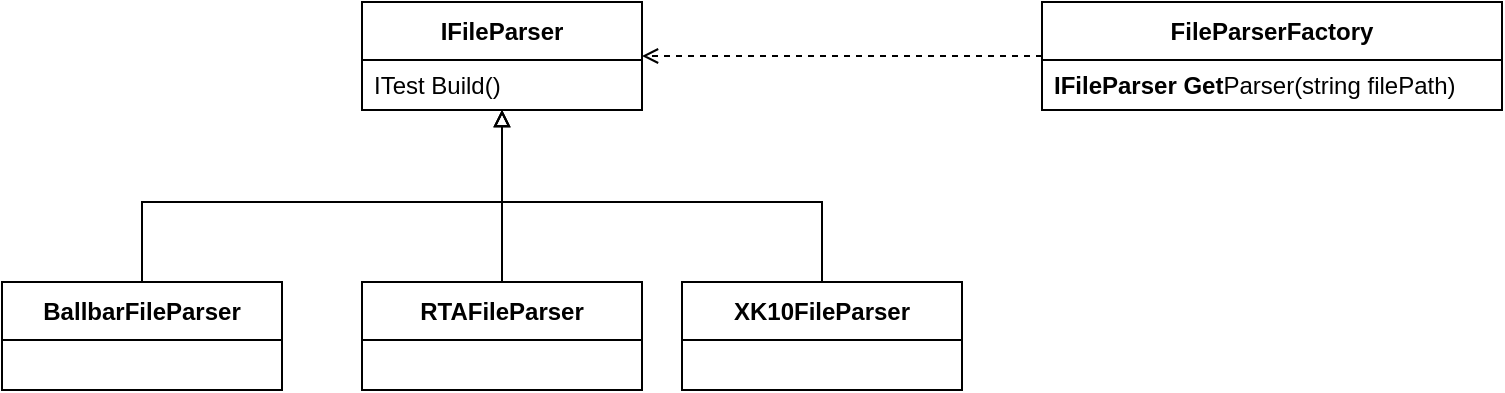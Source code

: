 <mxfile version="27.0.6">
  <diagram name="Page-1" id="DbNlGTwUSIhi4jzcIrZE">
    <mxGraphModel dx="1863" dy="568" grid="1" gridSize="10" guides="1" tooltips="1" connect="1" arrows="1" fold="1" page="1" pageScale="1" pageWidth="827" pageHeight="1169" math="0" shadow="0">
      <root>
        <mxCell id="0" />
        <mxCell id="1" parent="0" />
        <mxCell id="oskmTqdVWgGtZdyMERT5-16" style="edgeStyle=orthogonalEdgeStyle;rounded=0;orthogonalLoop=1;jettySize=auto;html=1;endArrow=open;endFill=0;dashed=1;" edge="1" parent="1" source="oskmTqdVWgGtZdyMERT5-1" target="oskmTqdVWgGtZdyMERT5-5">
          <mxGeometry relative="1" as="geometry" />
        </mxCell>
        <mxCell id="oskmTqdVWgGtZdyMERT5-1" value="FileParserFactory" style="swimlane;fontStyle=1;align=center;verticalAlign=middle;childLayout=stackLayout;horizontal=1;startSize=29;horizontalStack=0;resizeParent=1;resizeParentMax=0;resizeLast=0;collapsible=0;marginBottom=0;html=1;whiteSpace=wrap;" vertex="1" parent="1">
          <mxGeometry x="370" y="180" width="230" height="54" as="geometry" />
        </mxCell>
        <mxCell id="oskmTqdVWgGtZdyMERT5-3" value="&lt;span style=&quot;font-weight: 700; text-align: center;&quot;&gt;IFileParser Get&lt;/span&gt;Parser(string filePath)" style="text;html=1;strokeColor=none;fillColor=none;align=left;verticalAlign=middle;spacingLeft=4;spacingRight=4;overflow=hidden;rotatable=0;points=[[0,0.5],[1,0.5]];portConstraint=eastwest;whiteSpace=wrap;" vertex="1" parent="oskmTqdVWgGtZdyMERT5-1">
          <mxGeometry y="29" width="230" height="25" as="geometry" />
        </mxCell>
        <mxCell id="oskmTqdVWgGtZdyMERT5-5" value="IFileParser" style="swimlane;fontStyle=1;align=center;verticalAlign=middle;childLayout=stackLayout;horizontal=1;startSize=29;horizontalStack=0;resizeParent=1;resizeParentMax=0;resizeLast=0;collapsible=0;marginBottom=0;html=1;whiteSpace=wrap;" vertex="1" parent="1">
          <mxGeometry x="30" y="180" width="140" height="54" as="geometry" />
        </mxCell>
        <mxCell id="oskmTqdVWgGtZdyMERT5-7" value="ITest Build()" style="text;html=1;strokeColor=none;fillColor=none;align=left;verticalAlign=middle;spacingLeft=4;spacingRight=4;overflow=hidden;rotatable=0;points=[[0,0.5],[1,0.5]];portConstraint=eastwest;whiteSpace=wrap;" vertex="1" parent="oskmTqdVWgGtZdyMERT5-5">
          <mxGeometry y="29" width="140" height="25" as="geometry" />
        </mxCell>
        <mxCell id="oskmTqdVWgGtZdyMERT5-14" style="edgeStyle=orthogonalEdgeStyle;rounded=0;orthogonalLoop=1;jettySize=auto;html=1;endArrow=block;endFill=0;" edge="1" parent="1" source="oskmTqdVWgGtZdyMERT5-8" target="oskmTqdVWgGtZdyMERT5-5">
          <mxGeometry relative="1" as="geometry" />
        </mxCell>
        <mxCell id="oskmTqdVWgGtZdyMERT5-8" value="RTAFileParser" style="swimlane;fontStyle=1;align=center;verticalAlign=middle;childLayout=stackLayout;horizontal=1;startSize=29;horizontalStack=0;resizeParent=1;resizeParentMax=0;resizeLast=0;collapsible=0;marginBottom=0;html=1;whiteSpace=wrap;" vertex="1" parent="1">
          <mxGeometry x="30" y="320" width="140" height="54" as="geometry" />
        </mxCell>
        <mxCell id="oskmTqdVWgGtZdyMERT5-15" style="edgeStyle=orthogonalEdgeStyle;rounded=0;orthogonalLoop=1;jettySize=auto;html=1;endArrow=block;endFill=0;" edge="1" parent="1" source="oskmTqdVWgGtZdyMERT5-11" target="oskmTqdVWgGtZdyMERT5-5">
          <mxGeometry relative="1" as="geometry">
            <Array as="points">
              <mxPoint x="260" y="280" />
              <mxPoint x="100" y="280" />
            </Array>
          </mxGeometry>
        </mxCell>
        <mxCell id="oskmTqdVWgGtZdyMERT5-11" value="XK10FileParser" style="swimlane;fontStyle=1;align=center;verticalAlign=middle;childLayout=stackLayout;horizontal=1;startSize=29;horizontalStack=0;resizeParent=1;resizeParentMax=0;resizeLast=0;collapsible=0;marginBottom=0;html=1;whiteSpace=wrap;" vertex="1" parent="1">
          <mxGeometry x="190" y="320" width="140" height="54" as="geometry" />
        </mxCell>
        <mxCell id="oskmTqdVWgGtZdyMERT5-13" style="edgeStyle=orthogonalEdgeStyle;rounded=0;orthogonalLoop=1;jettySize=auto;html=1;endArrow=block;endFill=0;" edge="1" parent="1" source="oskmTqdVWgGtZdyMERT5-12" target="oskmTqdVWgGtZdyMERT5-5">
          <mxGeometry relative="1" as="geometry">
            <Array as="points">
              <mxPoint x="-80" y="280" />
              <mxPoint x="100" y="280" />
            </Array>
          </mxGeometry>
        </mxCell>
        <mxCell id="oskmTqdVWgGtZdyMERT5-12" value="BallbarFileParser" style="swimlane;fontStyle=1;align=center;verticalAlign=middle;childLayout=stackLayout;horizontal=1;startSize=29;horizontalStack=0;resizeParent=1;resizeParentMax=0;resizeLast=0;collapsible=0;marginBottom=0;html=1;whiteSpace=wrap;" vertex="1" parent="1">
          <mxGeometry x="-150" y="320" width="140" height="54" as="geometry" />
        </mxCell>
      </root>
    </mxGraphModel>
  </diagram>
</mxfile>
